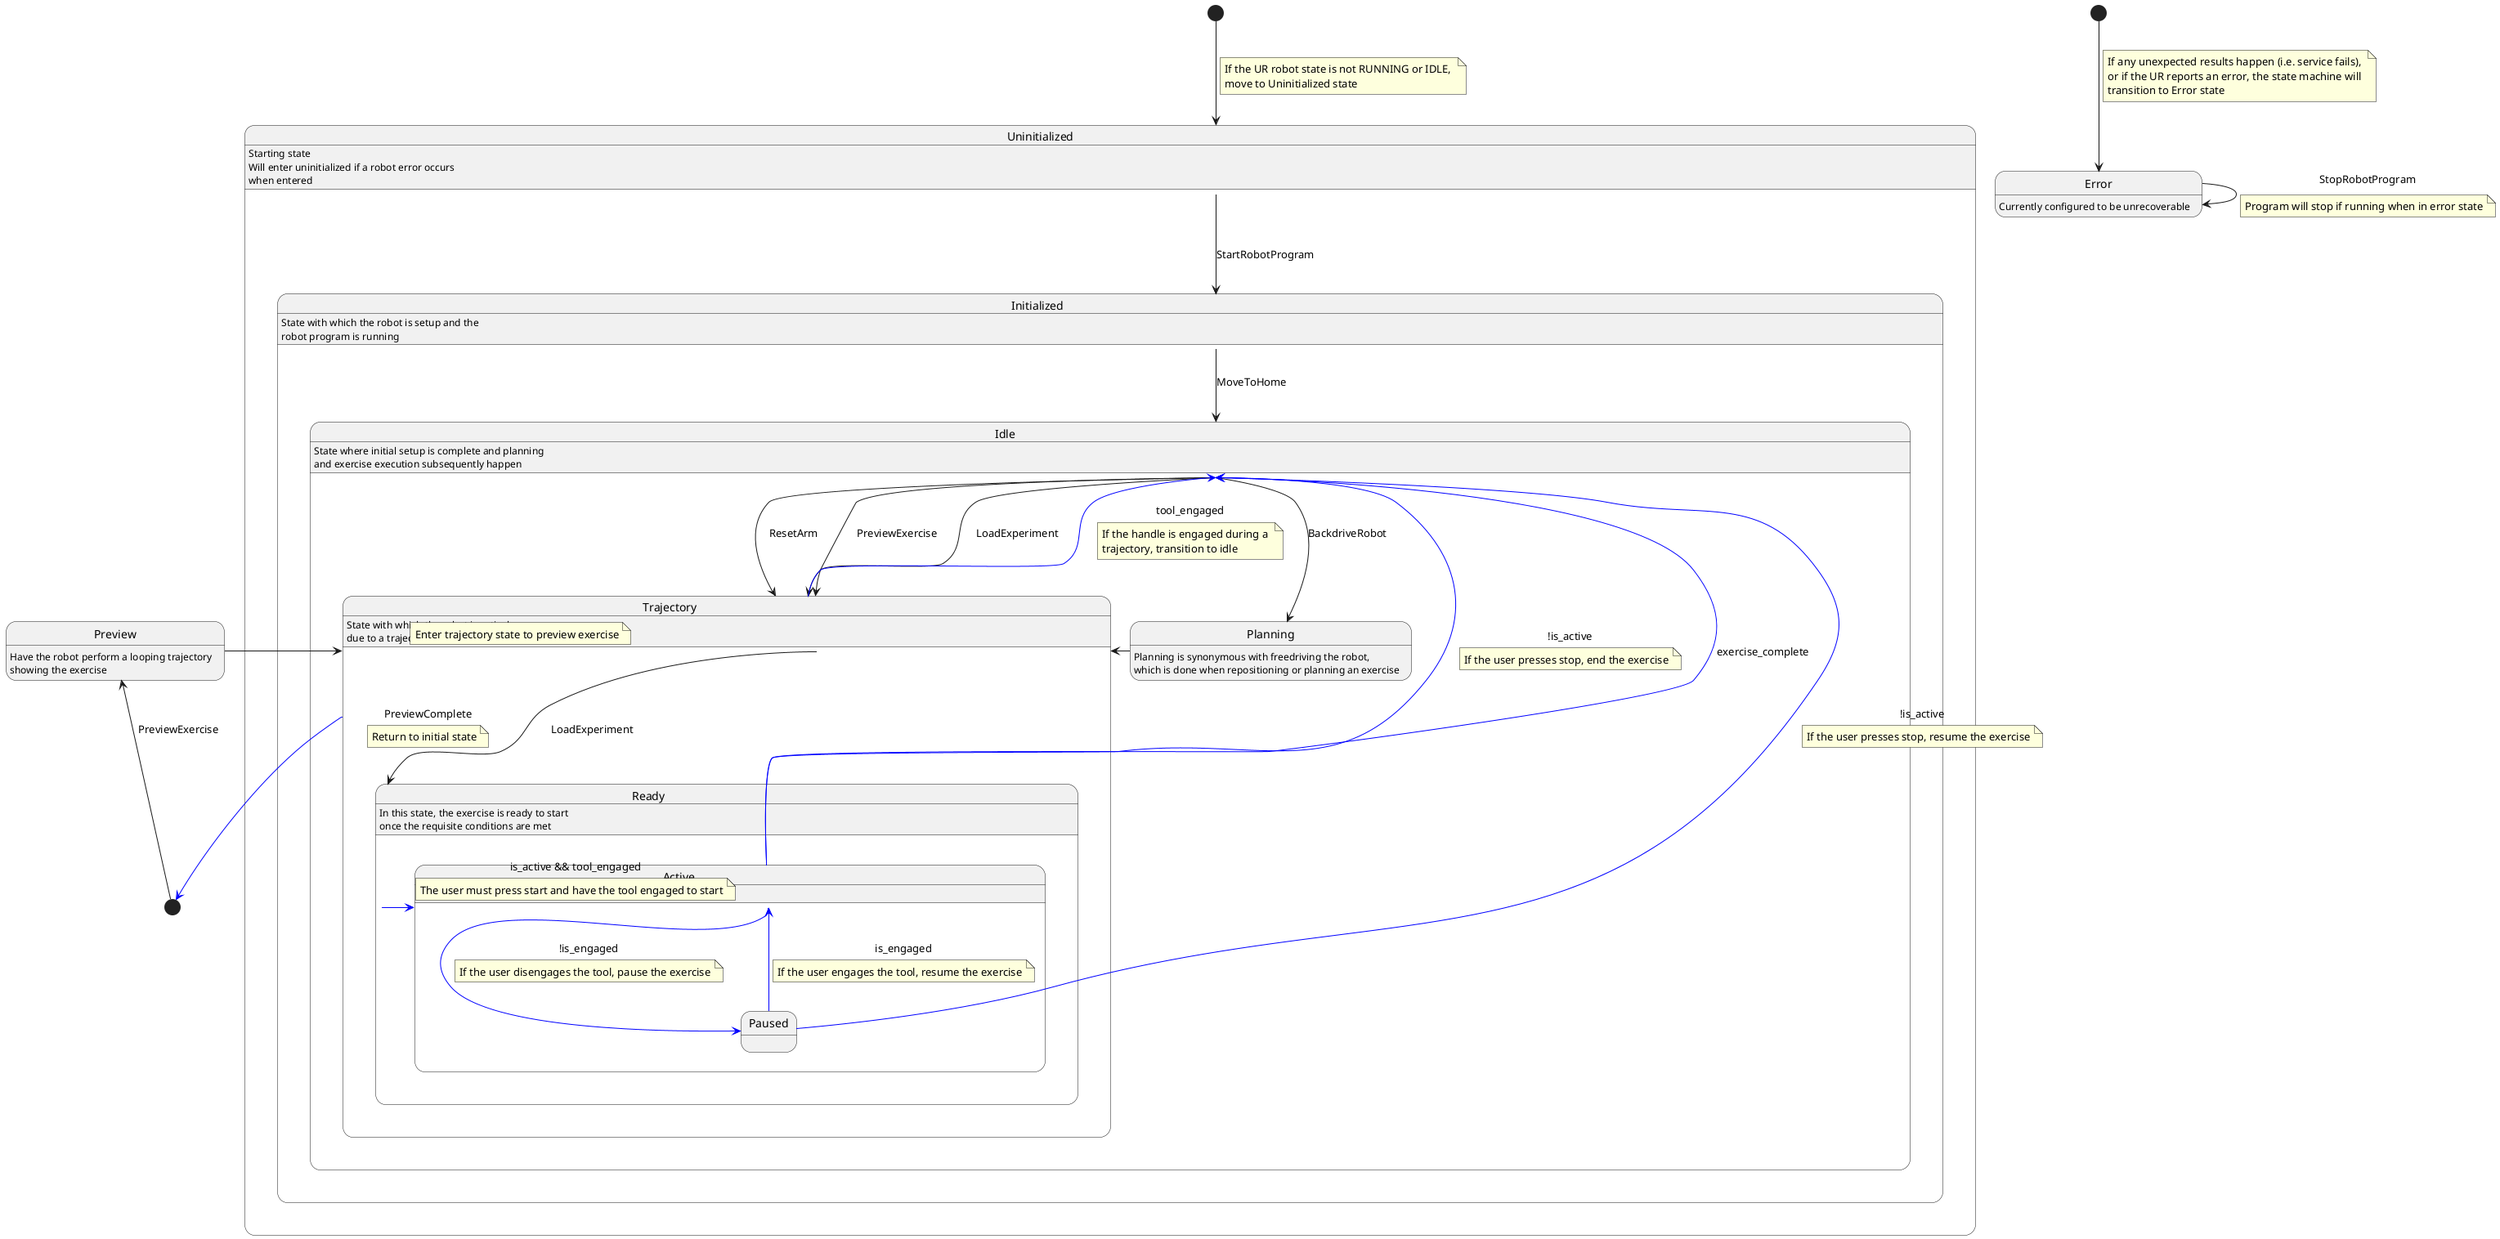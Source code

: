 @startuml

state PreviewEntryState <<start>>
state RobotError <<start>>
state UnknownState <<start>>

UnknownState -down-> Uninitialized
note on link
If the UR robot state is not RUNNING or IDLE, 
move to Uninitialized state
end note

RobotError -down-> Error
note on link
If any unexpected results happen (i.e. service fails),
or if the UR reports an error, the state machine will 
transition to Error state
end note

state Error {
    Error : Currently configured to be unrecoverable
    Error -> Error : StopRobotProgram
    note on link
    Program will stop if running when in error state
    end note
}

state Uninitialized {
    Uninitialized : Starting state
    Uninitialized : Will enter uninitialized if a robot error occurs
    Uninitialized : when entered
    Uninitialized -down-> Initialized : StartRobotProgram
}

state Initialized {
    Initialized : State with which the robot is setup and the 
    Initialized : robot program is running
    Initialized -down-> Idle : MoveToHome
}

state Idle {
    Idle : State where initial setup is complete and planning
    Idle : and exercise execution subsequently happen
    Idle -down-> Planning : BackdriveRobot
    Idle -down-> Trajectory : ResetArm
    Idle -down-> Trajectory : PreviewExercise
    Idle -down-> Trajectory : LoadExperiment
}

state Trajectory {
    Trajectory : State with which the robot is actively
    Trajectory : due to a trajectory
    Trajectory -up[#Blue]-> Idle : tool_engaged
    note on link
    If the handle is engaged during a 
    trajectory, transition to idle
    end note
    Trajectory -[#Blue]-> PreviewEntryState : PreviewComplete
    note on link
    Return to initial state
    end note
    Trajectory -down-> Ready : LoadExperiment
}


state Planning {
    Planning : Planning is synonymous with freedriving the robot,
    Planning : which is done when repositioning or planning an exercise
    Planning -left-> Trajectory
}

state Preview {
    Preview : Have the robot perform a looping trajectory
    Preview : showing the exercise
    PreviewEntryState -up-> Preview : PreviewExercise
    Preview -right-> Trajectory
    note on link
    Enter trajectory state to preview exercise
    end note
}

state Ready {
    Ready : In this state, the exercise is ready to start
    Ready : once the requisite conditions are met
    Ready -down[#Blue]> Active : is_active && tool_engaged
    note on link
    The user must press start and have the tool engaged to start
    end note
}

state Active {
    Active : State where exercise is active

    Active -down[#Blue]-> Paused : !is_engaged 
    note on link
    If the user disengages the tool, pause the exercise
    end note
    
    Active -up[#Blue]-> Idle : !is_active
    note on link
    If the user presses stop, end the exercise
    end note

    Active -up[#Blue]-> Idle : exercise_complete
}

state Paused {
    Paused -down[#Blue]-> Active : is_engaged
    note on link
    If the user engages the tool, resume the exercise
    end note

    Paused -up[#Blue]-> Idle : !is_active
    note on link
    If the user presses stop, resume the exercise
    end note
}

@enduml